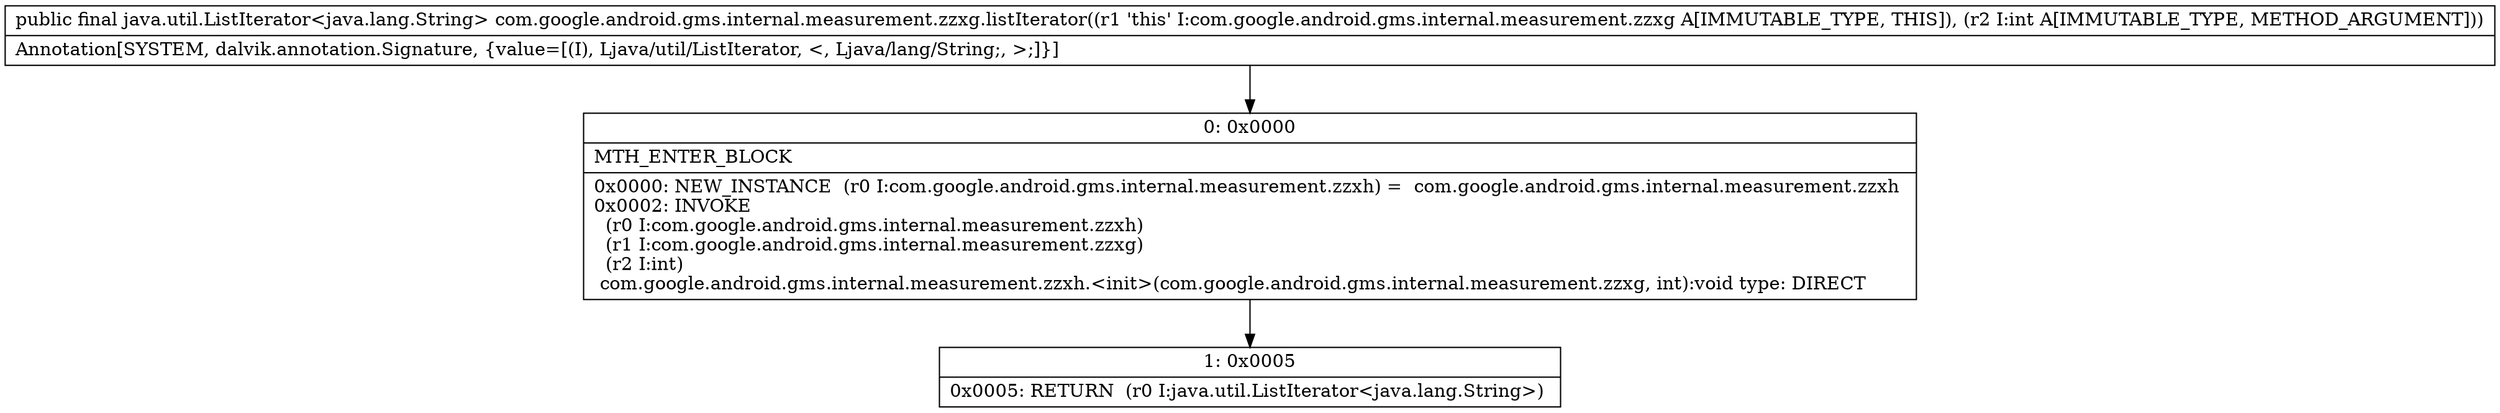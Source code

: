 digraph "CFG forcom.google.android.gms.internal.measurement.zzxg.listIterator(I)Ljava\/util\/ListIterator;" {
Node_0 [shape=record,label="{0\:\ 0x0000|MTH_ENTER_BLOCK\l|0x0000: NEW_INSTANCE  (r0 I:com.google.android.gms.internal.measurement.zzxh) =  com.google.android.gms.internal.measurement.zzxh \l0x0002: INVOKE  \l  (r0 I:com.google.android.gms.internal.measurement.zzxh)\l  (r1 I:com.google.android.gms.internal.measurement.zzxg)\l  (r2 I:int)\l com.google.android.gms.internal.measurement.zzxh.\<init\>(com.google.android.gms.internal.measurement.zzxg, int):void type: DIRECT \l}"];
Node_1 [shape=record,label="{1\:\ 0x0005|0x0005: RETURN  (r0 I:java.util.ListIterator\<java.lang.String\>) \l}"];
MethodNode[shape=record,label="{public final java.util.ListIterator\<java.lang.String\> com.google.android.gms.internal.measurement.zzxg.listIterator((r1 'this' I:com.google.android.gms.internal.measurement.zzxg A[IMMUTABLE_TYPE, THIS]), (r2 I:int A[IMMUTABLE_TYPE, METHOD_ARGUMENT]))  | Annotation[SYSTEM, dalvik.annotation.Signature, \{value=[(I), Ljava\/util\/ListIterator, \<, Ljava\/lang\/String;, \>;]\}]\l}"];
MethodNode -> Node_0;
Node_0 -> Node_1;
}

